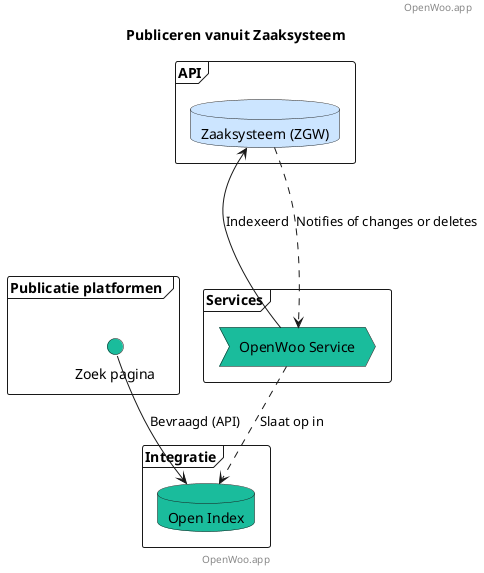 @startuml
title Publiceren vanuit Zaaksysteem
footer: OpenWoo.app
header: OpenWoo.app

' Publicatie platformen (Laag 5 UI)
frame "Publicatie platformen " {
    interface "Zoek pagina" as Searchsite #1abc9c
}

' Services(Laag 4)
frame "Services" {
    process "OpenWoo Service"  as OWS #1abc9c
}

' Integratie (Laag 3)
frame "Integratie" {
    database "Open Index"  as OI #1abc9c
}

' Bronnen (Laag 2)
frame "API" {
    database "Zaaksysteem (ZGW)" as ZRC #cce5ff
}


Searchsite -down-> OI : Bevraagd (API)
OWS -down-> ZRC: Indexeerd
OWS ..> OI: Slaat op in
ZRC ..-> OWS : Notifies of changes or deletes

@enduml
